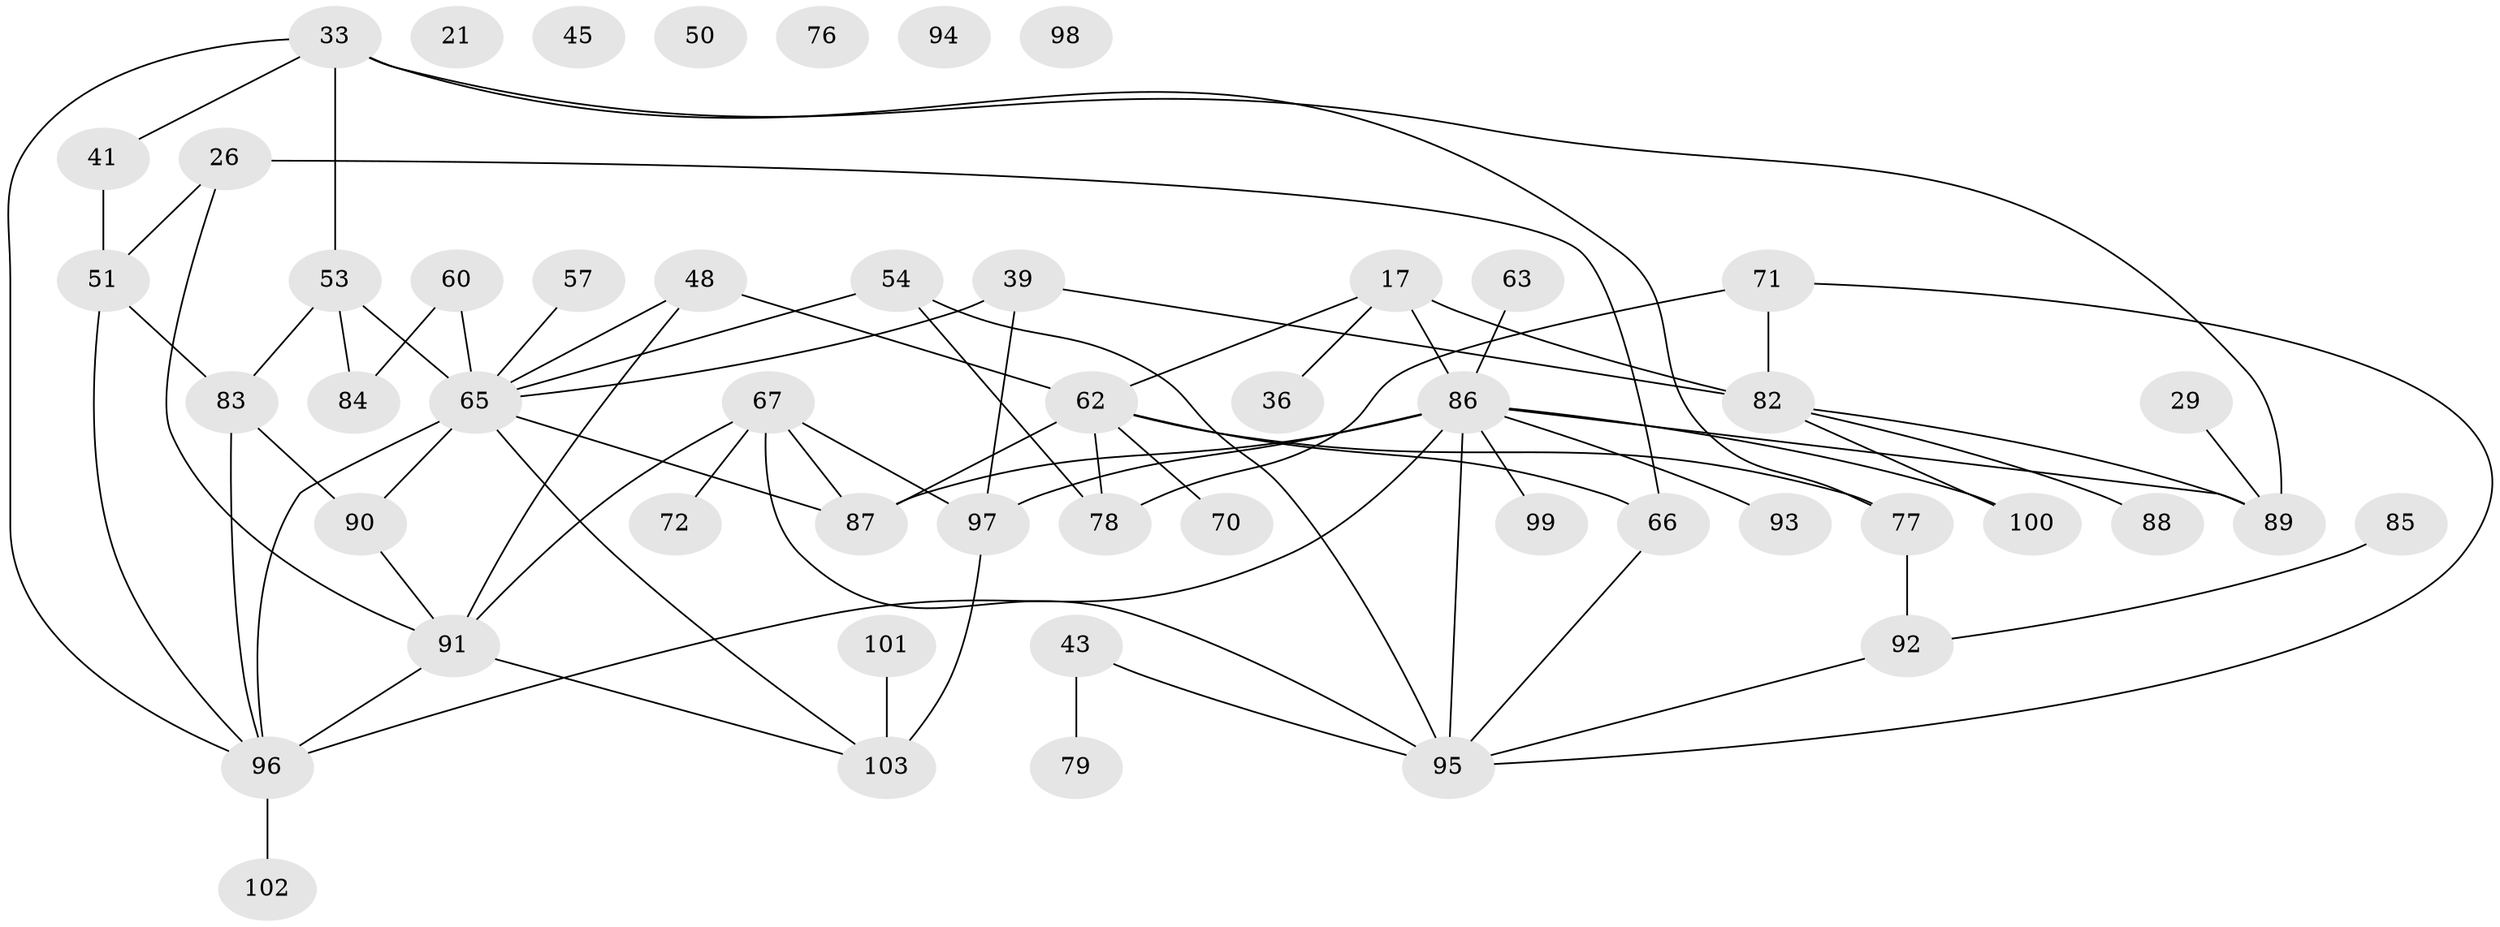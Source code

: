 // original degree distribution, {2: 0.24271844660194175, 3: 0.2524271844660194, 4: 0.13592233009708737, 1: 0.17475728155339806, 8: 0.019417475728155338, 5: 0.06796116504854369, 6: 0.02912621359223301, 0: 0.04854368932038835, 7: 0.02912621359223301}
// Generated by graph-tools (version 1.1) at 2025/43/03/04/25 21:43:37]
// undirected, 51 vertices, 74 edges
graph export_dot {
graph [start="1"]
  node [color=gray90,style=filled];
  17 [super="+4"];
  21;
  26;
  29;
  33 [super="+7"];
  36;
  39;
  41 [super="+5"];
  43;
  45;
  48 [super="+38"];
  50;
  51 [super="+14"];
  53 [super="+31"];
  54 [super="+44"];
  57;
  60;
  62 [super="+37"];
  63;
  65 [super="+6"];
  66 [super="+25"];
  67 [super="+59"];
  70;
  71 [super="+13"];
  72;
  76 [super="+9"];
  77;
  78 [super="+19+8"];
  79;
  82 [super="+24"];
  83 [super="+30+10+52+74"];
  84;
  85;
  86 [super="+23+81+58+73"];
  87 [super="+61+75"];
  88;
  89;
  90 [super="+1"];
  91 [super="+20+55"];
  92;
  93;
  94;
  95 [super="+32"];
  96 [super="+64+49"];
  97 [super="+34+35+80"];
  98;
  99;
  100;
  101;
  102;
  103 [super="+68"];
  17 -- 36;
  17 -- 82 [weight=3];
  17 -- 62 [weight=2];
  17 -- 86 [weight=2];
  26 -- 66;
  26 -- 51;
  26 -- 91;
  29 -- 89;
  33 -- 77;
  33 -- 89;
  33 -- 53;
  33 -- 41;
  33 -- 96;
  39 -- 65;
  39 -- 82;
  39 -- 97;
  41 -- 51;
  43 -- 79;
  43 -- 95;
  48 -- 91 [weight=2];
  48 -- 65;
  48 -- 62;
  51 -- 96;
  51 -- 83 [weight=2];
  53 -- 65 [weight=2];
  53 -- 84;
  53 -- 83;
  54 -- 95;
  54 -- 65;
  54 -- 78;
  57 -- 65;
  60 -- 65 [weight=2];
  60 -- 84;
  62 -- 70;
  62 -- 87 [weight=2];
  62 -- 77;
  62 -- 66;
  62 -- 78;
  63 -- 86;
  65 -- 96 [weight=2];
  65 -- 90;
  65 -- 87 [weight=2];
  65 -- 103;
  66 -- 95;
  67 -- 72;
  67 -- 91 [weight=2];
  67 -- 95;
  67 -- 87 [weight=2];
  67 -- 97;
  71 -- 78;
  71 -- 82;
  71 -- 95;
  77 -- 92;
  82 -- 100;
  82 -- 88;
  82 -- 89;
  83 -- 90;
  83 -- 96;
  85 -- 92;
  86 -- 87 [weight=4];
  86 -- 97 [weight=2];
  86 -- 99;
  86 -- 93;
  86 -- 96 [weight=2];
  86 -- 89;
  86 -- 95 [weight=2];
  86 -- 100;
  90 -- 91;
  91 -- 96;
  91 -- 103;
  92 -- 95;
  96 -- 102;
  97 -- 103 [weight=2];
  101 -- 103;
}
